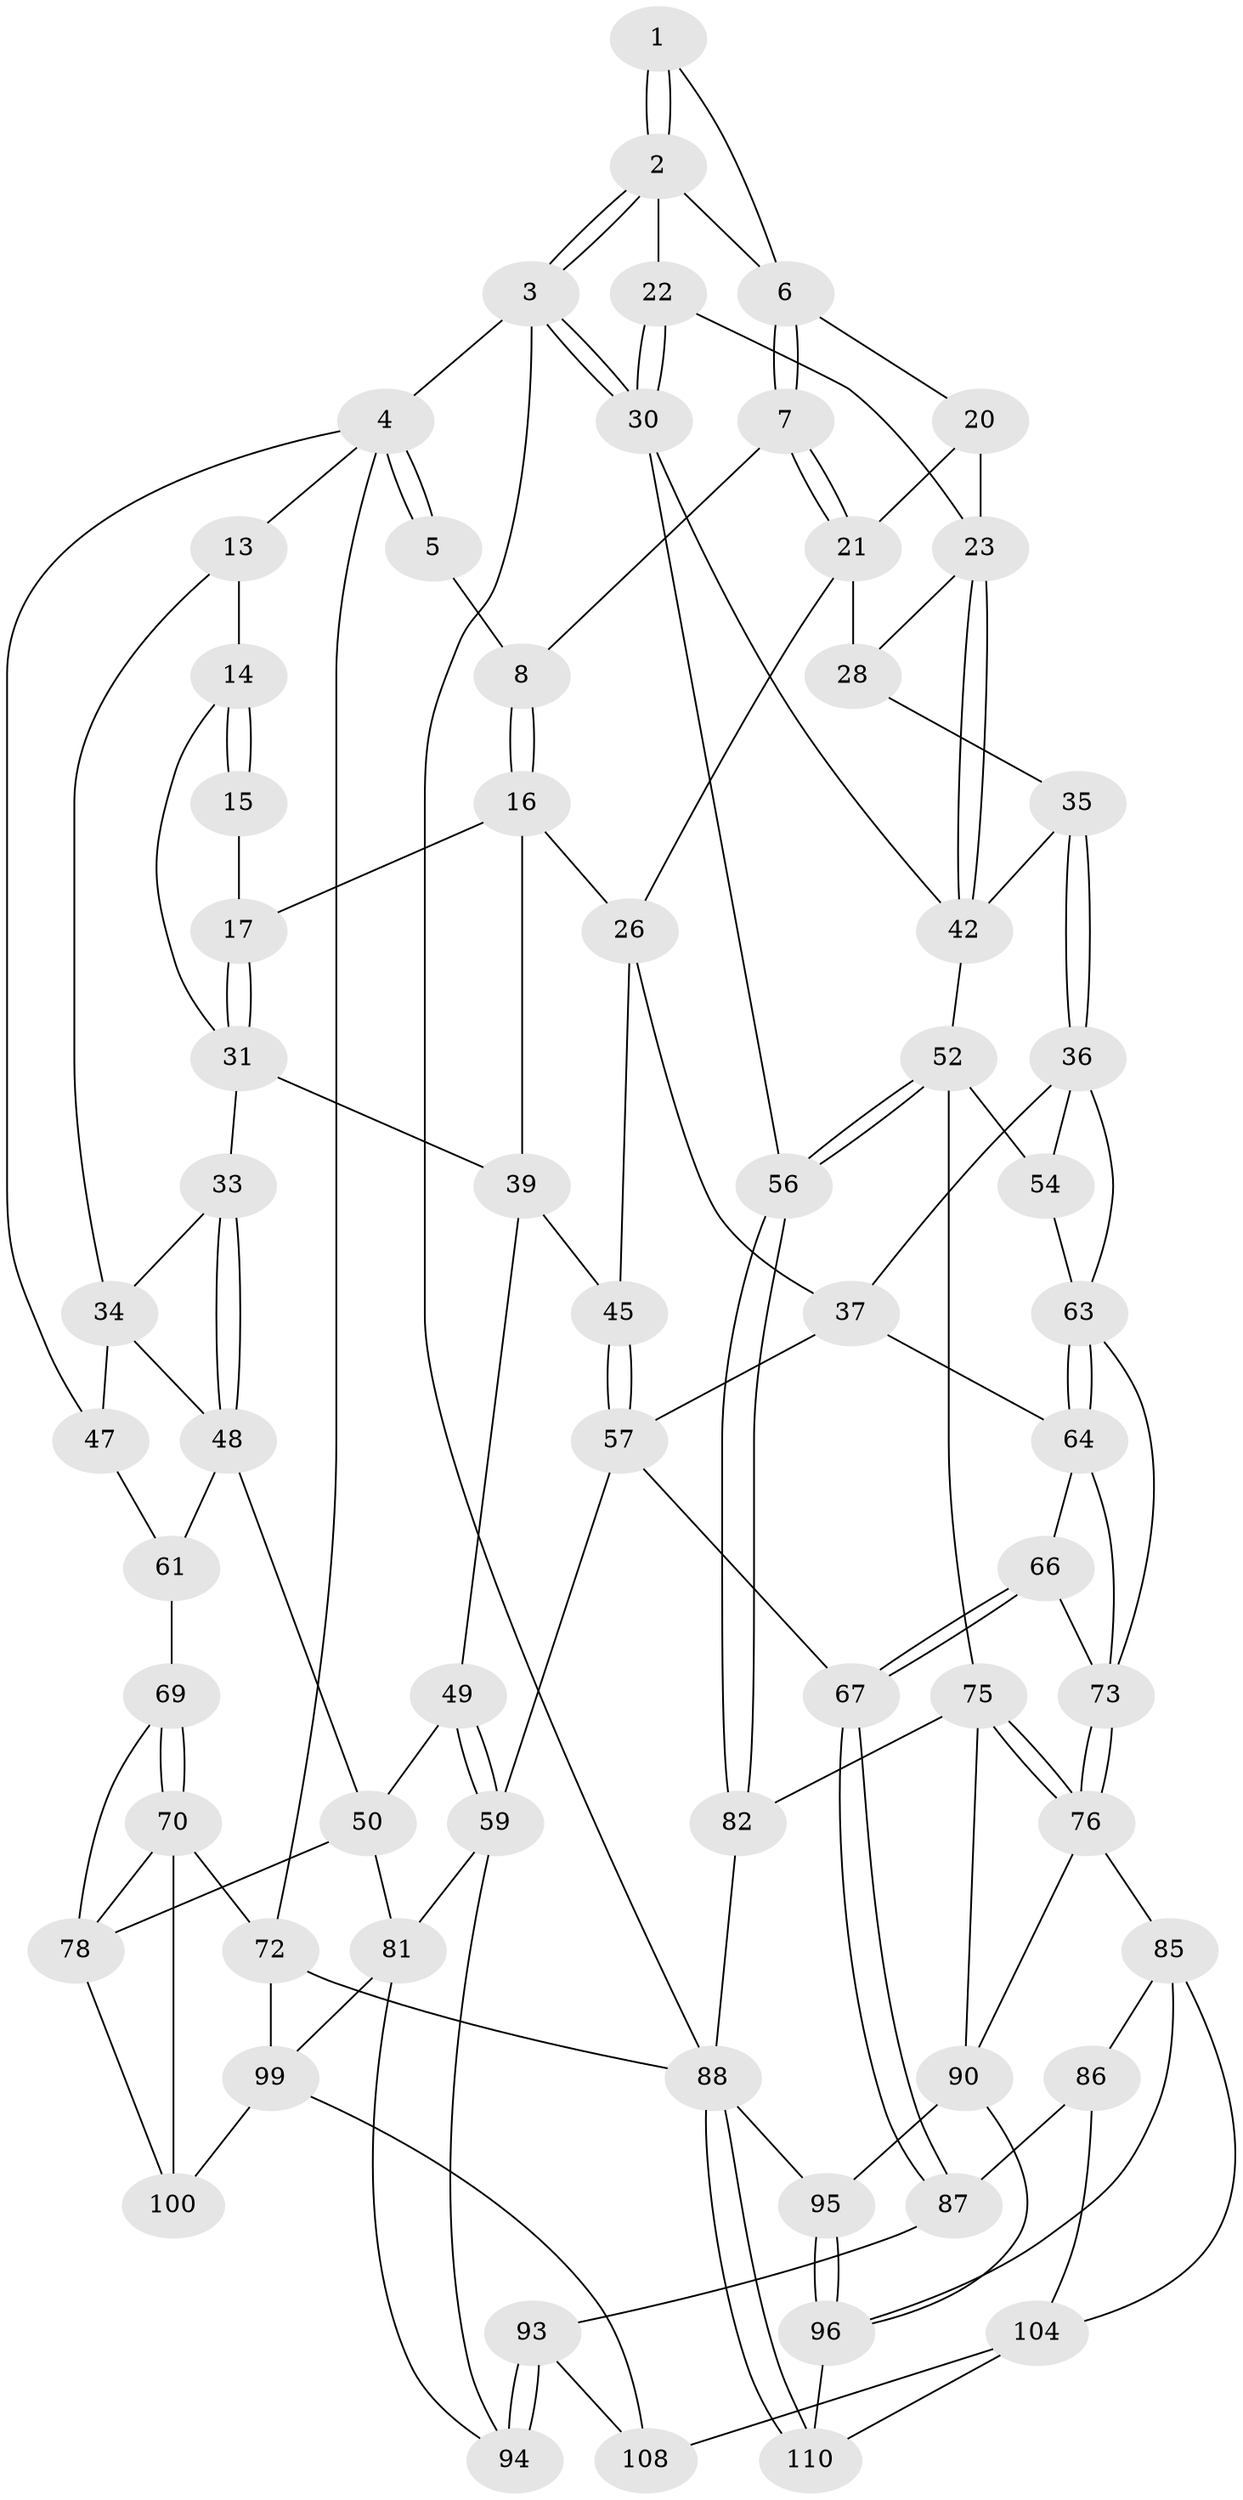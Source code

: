 // original degree distribution, {3: 0.01818181818181818, 6: 0.23636363636363636, 4: 0.2545454545454545, 5: 0.4909090909090909}
// Generated by graph-tools (version 1.1) at 2025/42/03/06/25 10:42:28]
// undirected, 66 vertices, 142 edges
graph export_dot {
graph [start="1"]
  node [color=gray90,style=filled];
  1 [pos="+0.7196531743910807+0"];
  2 [pos="+1+0",super="+11"];
  3 [pos="+1+0"];
  4 [pos="+0+0",super="+12"];
  5 [pos="+0.4832096730282694+0"];
  6 [pos="+0.7601146726079734+0",super="+10"];
  7 [pos="+0.7037754368823284+0.15208754373260047"];
  8 [pos="+0.5377895201881285+0.10296676878122919",super="+9"];
  13 [pos="+0+0.10096073853087696"];
  14 [pos="+0.14360013236194147+0.16793597910998367",super="+19"];
  15 [pos="+0.4418721669871894+0",super="+18"];
  16 [pos="+0.4864937051524757+0.25881805282799786",super="+27"];
  17 [pos="+0.41721508893498077+0.2560111159999235"];
  20 [pos="+0.7694713477178656+0.1912542679121808"];
  21 [pos="+0.7107709589030555+0.16891816278186556",super="+25"];
  22 [pos="+0.9389525624444702+0.2267404033970662"];
  23 [pos="+0.8837223492174051+0.27575130629241656",super="+24"];
  26 [pos="+0.6347436592765257+0.30027069192454736",super="+38"];
  28 [pos="+0.8487287672444602+0.3054410617140137",super="+29"];
  30 [pos="+1+0.23183199331057944",super="+41"];
  31 [pos="+0.26789971034458915+0.28089904244697655",super="+32"];
  33 [pos="+0.17602316298231904+0.3992258945820509"];
  34 [pos="+0.12355272585081996+0.39078480163575574",super="+46"];
  35 [pos="+0.7715153699803494+0.44588950688820317",super="+44"];
  36 [pos="+0.7454134760326668+0.4600984516089606",super="+55"];
  37 [pos="+0.69269961090819+0.45256826493686336",super="+60"];
  39 [pos="+0.49115054146905607+0.40397073055575483",super="+40"];
  42 [pos="+0.9778870649476287+0.38694211562640957",super="+43"];
  45 [pos="+0.5081904127599303+0.45466700932038534"];
  47 [pos="+0+0.3012522473754341"];
  48 [pos="+0.10130931890802373+0.4868227673862657",super="+51"];
  49 [pos="+0.30859207416273804+0.5526431822600849"];
  50 [pos="+0.2449716936026747+0.5723484028767628",super="+77"];
  52 [pos="+0.9701618515128141+0.5700154006382492",super="+53"];
  54 [pos="+0.80295303213265+0.5660590698361918"];
  56 [pos="+1+0.5733499003617575"];
  57 [pos="+0.5208857597758093+0.5092118752220971",super="+58"];
  59 [pos="+0.40628289357673963+0.6204355447432216",super="+80"];
  61 [pos="+0.07929293568281956+0.5918377804114049",super="+62"];
  63 [pos="+0.7331591549042578+0.5851393308730982",super="+68"];
  64 [pos="+0.7189443317512806+0.6097942359061275",super="+65"];
  66 [pos="+0.6207366283222295+0.6929498759478374"];
  67 [pos="+0.5744577514971851+0.7151464833402569"];
  69 [pos="+0+0.6905541934509513",super="+79"];
  70 [pos="+0+1",super="+71"];
  72 [pos="+0+1"];
  73 [pos="+0.7592778263243651+0.6952238781920682",super="+74"];
  75 [pos="+0.8492457046074787+0.6998685272094072",super="+83"];
  76 [pos="+0.7745023086225974+0.7057364569633344",super="+84"];
  78 [pos="+0.13584708552038627+0.773175504721744",super="+97"];
  81 [pos="+0.20499211802328707+0.8166325649049878",super="+98"];
  82 [pos="+1+0.706896623094155"];
  85 [pos="+0.7125392733298395+0.8476457428370424",super="+103"];
  86 [pos="+0.6733381262685052+0.8359131391109531",super="+101"];
  87 [pos="+0.5830429132626264+0.7768462468254543",super="+92"];
  88 [pos="+1+1",super="+89"];
  90 [pos="+0.8772273286654418+0.7448567044508579",super="+91"];
  93 [pos="+0.45261136971229327+0.8960262357272248",super="+106"];
  94 [pos="+0.4061215623772195+0.8474892358032998",super="+102"];
  95 [pos="+0.9856309539848556+0.7978372886834615"];
  96 [pos="+0.8739438835392286+0.9462226436843604",super="+105"];
  99 [pos="+0.21441269653282063+0.958184041199432",super="+109"];
  100 [pos="+0.1095152111635207+0.9440991486408112"];
  104 [pos="+0.6049968610737745+0.9717283504712158",super="+107"];
  108 [pos="+0.3780390167240689+1"];
  110 [pos="+0.9631603148718554+1"];
  1 -- 2;
  1 -- 2;
  1 -- 6;
  2 -- 3;
  2 -- 3;
  2 -- 22;
  2 -- 6;
  3 -- 4;
  3 -- 30;
  3 -- 30;
  3 -- 88;
  4 -- 5;
  4 -- 5;
  4 -- 72;
  4 -- 13;
  4 -- 47;
  5 -- 8;
  6 -- 7;
  6 -- 7;
  6 -- 20;
  7 -- 8;
  7 -- 21;
  7 -- 21;
  8 -- 16;
  8 -- 16;
  13 -- 14;
  13 -- 34;
  14 -- 15 [weight=2];
  14 -- 15;
  14 -- 31;
  15 -- 17;
  16 -- 17;
  16 -- 26;
  16 -- 39;
  17 -- 31;
  17 -- 31;
  20 -- 21;
  20 -- 23;
  21 -- 26;
  21 -- 28;
  22 -- 23;
  22 -- 30;
  22 -- 30;
  23 -- 42;
  23 -- 42;
  23 -- 28;
  26 -- 45;
  26 -- 37;
  28 -- 35 [weight=2];
  30 -- 56;
  30 -- 42;
  31 -- 33;
  31 -- 39;
  33 -- 34;
  33 -- 48;
  33 -- 48;
  34 -- 48;
  34 -- 47;
  35 -- 36;
  35 -- 36;
  35 -- 42;
  36 -- 37;
  36 -- 54;
  36 -- 63;
  37 -- 57;
  37 -- 64;
  39 -- 45;
  39 -- 49;
  42 -- 52;
  45 -- 57;
  45 -- 57;
  47 -- 61;
  48 -- 50;
  48 -- 61;
  49 -- 50;
  49 -- 59;
  49 -- 59;
  50 -- 81;
  50 -- 78;
  52 -- 56;
  52 -- 56;
  52 -- 75;
  52 -- 54;
  54 -- 63;
  56 -- 82;
  56 -- 82;
  57 -- 67;
  57 -- 59;
  59 -- 81;
  59 -- 94;
  61 -- 69 [weight=2];
  63 -- 64;
  63 -- 64;
  63 -- 73;
  64 -- 73;
  64 -- 66;
  66 -- 67;
  66 -- 67;
  66 -- 73;
  67 -- 87;
  67 -- 87;
  69 -- 70;
  69 -- 70;
  69 -- 78;
  70 -- 78;
  70 -- 72;
  70 -- 100;
  72 -- 88;
  72 -- 99;
  73 -- 76;
  73 -- 76;
  75 -- 76;
  75 -- 76;
  75 -- 82;
  75 -- 90;
  76 -- 85;
  76 -- 90;
  78 -- 100;
  81 -- 99;
  81 -- 94;
  82 -- 88;
  85 -- 86;
  85 -- 104;
  85 -- 96;
  86 -- 87 [weight=2];
  86 -- 104;
  87 -- 93;
  88 -- 110;
  88 -- 110;
  88 -- 95;
  90 -- 95;
  90 -- 96;
  93 -- 94 [weight=2];
  93 -- 94;
  93 -- 108;
  95 -- 96;
  95 -- 96;
  96 -- 110;
  99 -- 100;
  99 -- 108;
  104 -- 108;
  104 -- 110;
}
